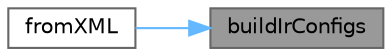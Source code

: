 digraph "buildIrConfigs"
{
 // INTERACTIVE_SVG=YES
 // LATEX_PDF_SIZE
  bgcolor="transparent";
  edge [fontname=Helvetica,fontsize=10,labelfontname=Helvetica,labelfontsize=10];
  node [fontname=Helvetica,fontsize=10,shape=box,height=0.2,width=0.4];
  rankdir="RL";
  Node1 [label="buildIrConfigs",height=0.2,width=0.4,color="gray40", fillcolor="grey60", style="filled", fontcolor="black",tooltip="helper to convert LGM data, possibly including defaults, into an IR config vector"];
  Node1 -> Node2 [dir="back",color="steelblue1",style="solid"];
  Node2 [label="fromXML",height=0.2,width=0.4,color="grey40", fillcolor="white", style="filled",URL="$classore_1_1data_1_1_cross_asset_model_data.html#a7741ae0fc924943de5bfe02928262eb7",tooltip=" "];
}
